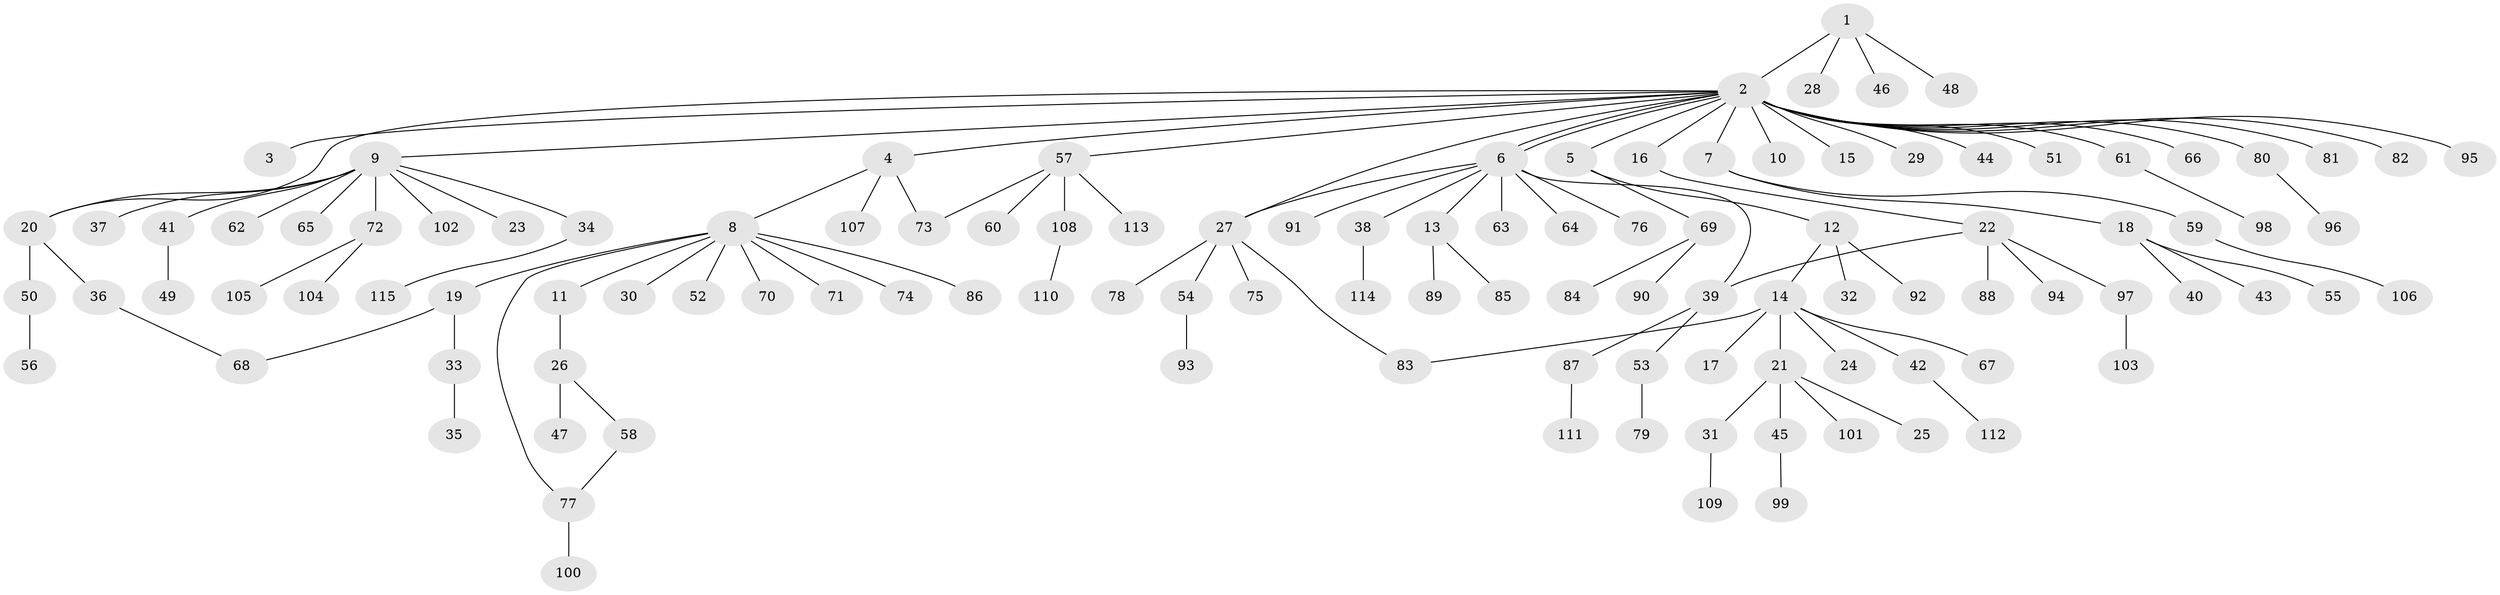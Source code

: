 // Generated by graph-tools (version 1.1) at 2025/47/03/09/25 04:47:36]
// undirected, 115 vertices, 122 edges
graph export_dot {
graph [start="1"]
  node [color=gray90,style=filled];
  1;
  2;
  3;
  4;
  5;
  6;
  7;
  8;
  9;
  10;
  11;
  12;
  13;
  14;
  15;
  16;
  17;
  18;
  19;
  20;
  21;
  22;
  23;
  24;
  25;
  26;
  27;
  28;
  29;
  30;
  31;
  32;
  33;
  34;
  35;
  36;
  37;
  38;
  39;
  40;
  41;
  42;
  43;
  44;
  45;
  46;
  47;
  48;
  49;
  50;
  51;
  52;
  53;
  54;
  55;
  56;
  57;
  58;
  59;
  60;
  61;
  62;
  63;
  64;
  65;
  66;
  67;
  68;
  69;
  70;
  71;
  72;
  73;
  74;
  75;
  76;
  77;
  78;
  79;
  80;
  81;
  82;
  83;
  84;
  85;
  86;
  87;
  88;
  89;
  90;
  91;
  92;
  93;
  94;
  95;
  96;
  97;
  98;
  99;
  100;
  101;
  102;
  103;
  104;
  105;
  106;
  107;
  108;
  109;
  110;
  111;
  112;
  113;
  114;
  115;
  1 -- 2;
  1 -- 28;
  1 -- 46;
  1 -- 48;
  2 -- 3;
  2 -- 4;
  2 -- 5;
  2 -- 6;
  2 -- 6;
  2 -- 7;
  2 -- 9;
  2 -- 10;
  2 -- 15;
  2 -- 16;
  2 -- 20;
  2 -- 27;
  2 -- 29;
  2 -- 44;
  2 -- 51;
  2 -- 57;
  2 -- 61;
  2 -- 66;
  2 -- 80;
  2 -- 81;
  2 -- 82;
  2 -- 95;
  4 -- 8;
  4 -- 73;
  4 -- 107;
  5 -- 12;
  5 -- 69;
  6 -- 13;
  6 -- 27;
  6 -- 38;
  6 -- 39;
  6 -- 63;
  6 -- 64;
  6 -- 76;
  6 -- 91;
  7 -- 18;
  7 -- 59;
  8 -- 11;
  8 -- 19;
  8 -- 30;
  8 -- 52;
  8 -- 70;
  8 -- 71;
  8 -- 74;
  8 -- 77;
  8 -- 86;
  9 -- 20;
  9 -- 23;
  9 -- 34;
  9 -- 37;
  9 -- 41;
  9 -- 62;
  9 -- 65;
  9 -- 72;
  9 -- 102;
  11 -- 26;
  12 -- 14;
  12 -- 32;
  12 -- 92;
  13 -- 85;
  13 -- 89;
  14 -- 17;
  14 -- 21;
  14 -- 24;
  14 -- 42;
  14 -- 67;
  14 -- 83;
  16 -- 22;
  18 -- 40;
  18 -- 43;
  18 -- 55;
  19 -- 33;
  19 -- 68;
  20 -- 36;
  20 -- 50;
  21 -- 25;
  21 -- 31;
  21 -- 45;
  21 -- 101;
  22 -- 39;
  22 -- 88;
  22 -- 94;
  22 -- 97;
  26 -- 47;
  26 -- 58;
  27 -- 54;
  27 -- 75;
  27 -- 78;
  27 -- 83;
  31 -- 109;
  33 -- 35;
  34 -- 115;
  36 -- 68;
  38 -- 114;
  39 -- 53;
  39 -- 87;
  41 -- 49;
  42 -- 112;
  45 -- 99;
  50 -- 56;
  53 -- 79;
  54 -- 93;
  57 -- 60;
  57 -- 73;
  57 -- 108;
  57 -- 113;
  58 -- 77;
  59 -- 106;
  61 -- 98;
  69 -- 84;
  69 -- 90;
  72 -- 104;
  72 -- 105;
  77 -- 100;
  80 -- 96;
  87 -- 111;
  97 -- 103;
  108 -- 110;
}
